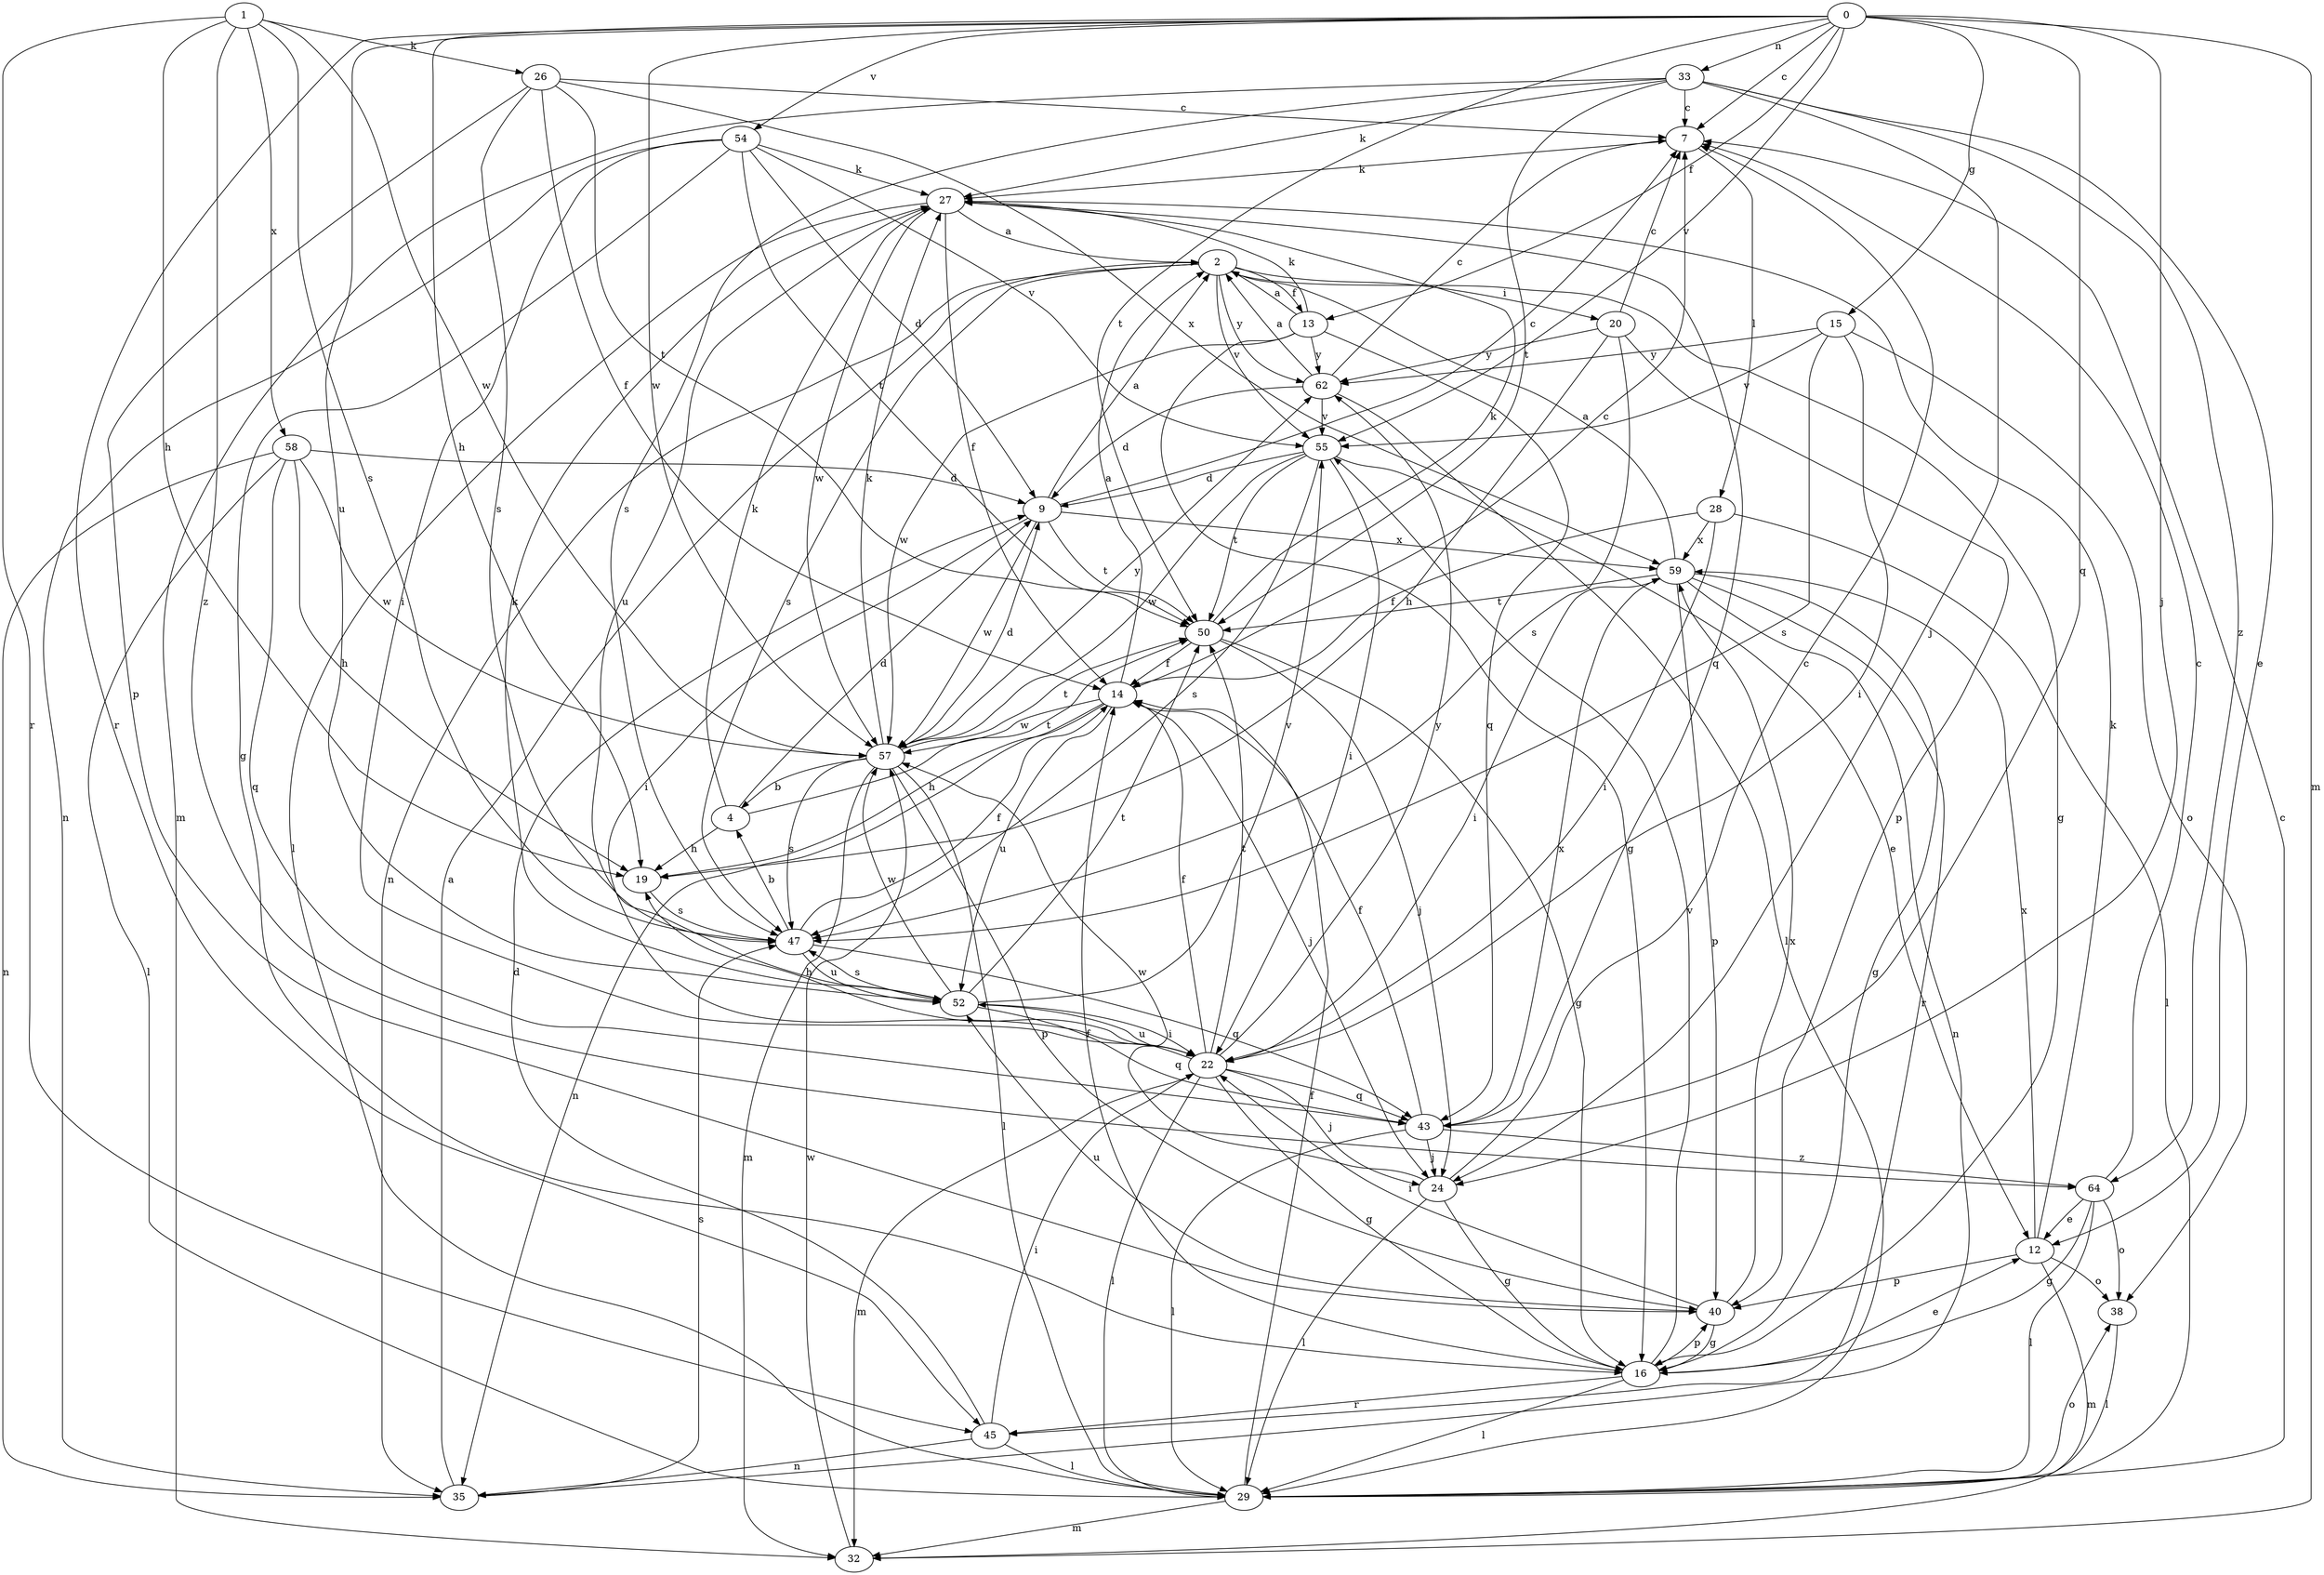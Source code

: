 strict digraph  {
0;
1;
2;
4;
7;
9;
12;
13;
14;
15;
16;
19;
20;
22;
24;
26;
27;
28;
29;
32;
33;
35;
38;
40;
43;
45;
47;
50;
52;
54;
55;
57;
58;
59;
62;
64;
0 -> 7  [label=c];
0 -> 13  [label=f];
0 -> 15  [label=g];
0 -> 19  [label=h];
0 -> 24  [label=j];
0 -> 32  [label=m];
0 -> 33  [label=n];
0 -> 43  [label=q];
0 -> 45  [label=r];
0 -> 50  [label=t];
0 -> 52  [label=u];
0 -> 54  [label=v];
0 -> 55  [label=v];
0 -> 57  [label=w];
1 -> 19  [label=h];
1 -> 26  [label=k];
1 -> 45  [label=r];
1 -> 47  [label=s];
1 -> 57  [label=w];
1 -> 58  [label=x];
1 -> 64  [label=z];
2 -> 13  [label=f];
2 -> 16  [label=g];
2 -> 20  [label=i];
2 -> 35  [label=n];
2 -> 47  [label=s];
2 -> 55  [label=v];
2 -> 62  [label=y];
4 -> 9  [label=d];
4 -> 19  [label=h];
4 -> 27  [label=k];
4 -> 50  [label=t];
7 -> 27  [label=k];
7 -> 28  [label=l];
9 -> 2  [label=a];
9 -> 7  [label=c];
9 -> 22  [label=i];
9 -> 50  [label=t];
9 -> 57  [label=w];
9 -> 59  [label=x];
12 -> 27  [label=k];
12 -> 32  [label=m];
12 -> 38  [label=o];
12 -> 40  [label=p];
12 -> 59  [label=x];
13 -> 2  [label=a];
13 -> 16  [label=g];
13 -> 27  [label=k];
13 -> 43  [label=q];
13 -> 57  [label=w];
13 -> 62  [label=y];
14 -> 2  [label=a];
14 -> 7  [label=c];
14 -> 19  [label=h];
14 -> 24  [label=j];
14 -> 35  [label=n];
14 -> 52  [label=u];
14 -> 57  [label=w];
15 -> 22  [label=i];
15 -> 38  [label=o];
15 -> 47  [label=s];
15 -> 55  [label=v];
15 -> 62  [label=y];
16 -> 12  [label=e];
16 -> 14  [label=f];
16 -> 29  [label=l];
16 -> 40  [label=p];
16 -> 45  [label=r];
16 -> 55  [label=v];
19 -> 47  [label=s];
20 -> 7  [label=c];
20 -> 19  [label=h];
20 -> 40  [label=p];
20 -> 47  [label=s];
20 -> 62  [label=y];
22 -> 14  [label=f];
22 -> 16  [label=g];
22 -> 19  [label=h];
22 -> 24  [label=j];
22 -> 29  [label=l];
22 -> 32  [label=m];
22 -> 43  [label=q];
22 -> 50  [label=t];
22 -> 52  [label=u];
22 -> 62  [label=y];
24 -> 7  [label=c];
24 -> 16  [label=g];
24 -> 29  [label=l];
24 -> 57  [label=w];
26 -> 7  [label=c];
26 -> 14  [label=f];
26 -> 40  [label=p];
26 -> 47  [label=s];
26 -> 50  [label=t];
26 -> 59  [label=x];
27 -> 2  [label=a];
27 -> 14  [label=f];
27 -> 29  [label=l];
27 -> 43  [label=q];
27 -> 52  [label=u];
27 -> 57  [label=w];
28 -> 14  [label=f];
28 -> 22  [label=i];
28 -> 29  [label=l];
28 -> 59  [label=x];
29 -> 7  [label=c];
29 -> 14  [label=f];
29 -> 32  [label=m];
29 -> 38  [label=o];
32 -> 57  [label=w];
33 -> 7  [label=c];
33 -> 12  [label=e];
33 -> 24  [label=j];
33 -> 27  [label=k];
33 -> 32  [label=m];
33 -> 47  [label=s];
33 -> 50  [label=t];
33 -> 64  [label=z];
35 -> 2  [label=a];
35 -> 47  [label=s];
38 -> 29  [label=l];
40 -> 16  [label=g];
40 -> 22  [label=i];
40 -> 52  [label=u];
40 -> 59  [label=x];
43 -> 14  [label=f];
43 -> 24  [label=j];
43 -> 29  [label=l];
43 -> 59  [label=x];
43 -> 64  [label=z];
45 -> 9  [label=d];
45 -> 22  [label=i];
45 -> 29  [label=l];
45 -> 35  [label=n];
47 -> 4  [label=b];
47 -> 14  [label=f];
47 -> 43  [label=q];
47 -> 52  [label=u];
50 -> 14  [label=f];
50 -> 16  [label=g];
50 -> 24  [label=j];
50 -> 27  [label=k];
52 -> 22  [label=i];
52 -> 27  [label=k];
52 -> 43  [label=q];
52 -> 47  [label=s];
52 -> 50  [label=t];
52 -> 55  [label=v];
52 -> 57  [label=w];
54 -> 9  [label=d];
54 -> 16  [label=g];
54 -> 22  [label=i];
54 -> 27  [label=k];
54 -> 35  [label=n];
54 -> 50  [label=t];
54 -> 55  [label=v];
55 -> 9  [label=d];
55 -> 12  [label=e];
55 -> 22  [label=i];
55 -> 47  [label=s];
55 -> 50  [label=t];
55 -> 57  [label=w];
57 -> 4  [label=b];
57 -> 9  [label=d];
57 -> 27  [label=k];
57 -> 29  [label=l];
57 -> 32  [label=m];
57 -> 40  [label=p];
57 -> 47  [label=s];
57 -> 50  [label=t];
57 -> 62  [label=y];
58 -> 9  [label=d];
58 -> 19  [label=h];
58 -> 29  [label=l];
58 -> 35  [label=n];
58 -> 43  [label=q];
58 -> 57  [label=w];
59 -> 2  [label=a];
59 -> 16  [label=g];
59 -> 22  [label=i];
59 -> 35  [label=n];
59 -> 40  [label=p];
59 -> 45  [label=r];
59 -> 50  [label=t];
62 -> 2  [label=a];
62 -> 7  [label=c];
62 -> 9  [label=d];
62 -> 29  [label=l];
62 -> 55  [label=v];
64 -> 7  [label=c];
64 -> 12  [label=e];
64 -> 16  [label=g];
64 -> 29  [label=l];
64 -> 38  [label=o];
}
